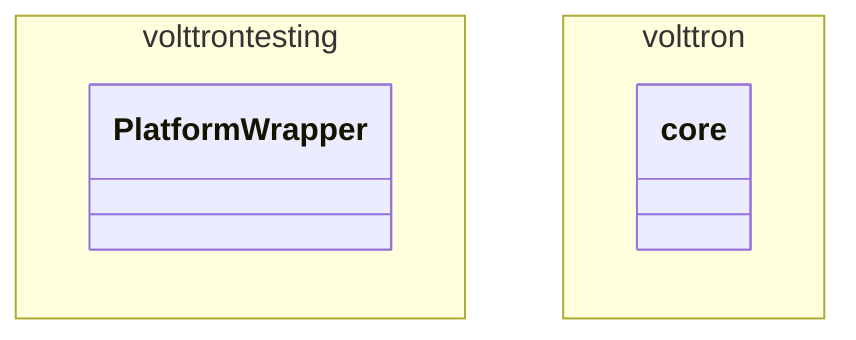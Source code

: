 classDiagram
namespace volttrontesting {
    class PlatformWrapper
}

namespace volttron {
    class core
}